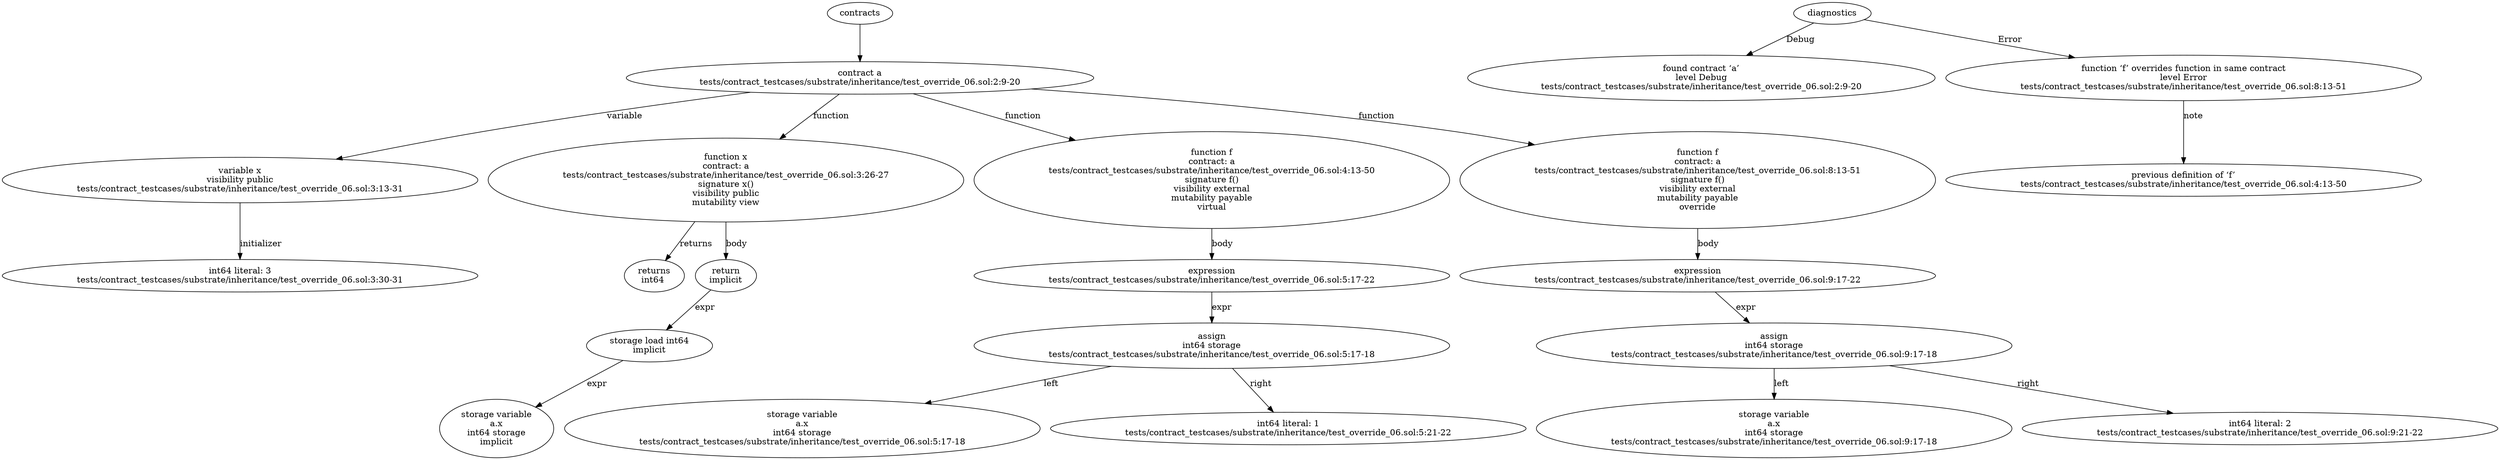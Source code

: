strict digraph "tests/contract_testcases/substrate/inheritance/test_override_06.sol" {
	contract [label="contract a\ntests/contract_testcases/substrate/inheritance/test_override_06.sol:2:9-20"]
	var [label="variable x\nvisibility public\ntests/contract_testcases/substrate/inheritance/test_override_06.sol:3:13-31"]
	number_literal [label="int64 literal: 3\ntests/contract_testcases/substrate/inheritance/test_override_06.sol:3:30-31"]
	x [label="function x\ncontract: a\ntests/contract_testcases/substrate/inheritance/test_override_06.sol:3:26-27\nsignature x()\nvisibility public\nmutability view"]
	returns [label="returns\nint64 "]
	return [label="return\nimplicit"]
	storage_load [label="storage load int64\nimplicit"]
	storage_var [label="storage variable\na.x\nint64 storage\nimplicit"]
	f [label="function f\ncontract: a\ntests/contract_testcases/substrate/inheritance/test_override_06.sol:4:13-50\nsignature f()\nvisibility external\nmutability payable\nvirtual"]
	expr [label="expression\ntests/contract_testcases/substrate/inheritance/test_override_06.sol:5:17-22"]
	assign [label="assign\nint64 storage\ntests/contract_testcases/substrate/inheritance/test_override_06.sol:5:17-18"]
	storage_var_12 [label="storage variable\na.x\nint64 storage\ntests/contract_testcases/substrate/inheritance/test_override_06.sol:5:17-18"]
	number_literal_13 [label="int64 literal: 1\ntests/contract_testcases/substrate/inheritance/test_override_06.sol:5:21-22"]
	f_14 [label="function f\ncontract: a\ntests/contract_testcases/substrate/inheritance/test_override_06.sol:8:13-51\nsignature f()\nvisibility external\nmutability payable\noverride"]
	expr_15 [label="expression\ntests/contract_testcases/substrate/inheritance/test_override_06.sol:9:17-22"]
	assign_16 [label="assign\nint64 storage\ntests/contract_testcases/substrate/inheritance/test_override_06.sol:9:17-18"]
	storage_var_17 [label="storage variable\na.x\nint64 storage\ntests/contract_testcases/substrate/inheritance/test_override_06.sol:9:17-18"]
	number_literal_18 [label="int64 literal: 2\ntests/contract_testcases/substrate/inheritance/test_override_06.sol:9:21-22"]
	diagnostic [label="found contract ‘a’\nlevel Debug\ntests/contract_testcases/substrate/inheritance/test_override_06.sol:2:9-20"]
	diagnostic_21 [label="function ‘f’ overrides function in same contract\nlevel Error\ntests/contract_testcases/substrate/inheritance/test_override_06.sol:8:13-51"]
	note [label="previous definition of ‘f’\ntests/contract_testcases/substrate/inheritance/test_override_06.sol:4:13-50"]
	contracts -> contract
	contract -> var [label="variable"]
	var -> number_literal [label="initializer"]
	contract -> x [label="function"]
	x -> returns [label="returns"]
	x -> return [label="body"]
	return -> storage_load [label="expr"]
	storage_load -> storage_var [label="expr"]
	contract -> f [label="function"]
	f -> expr [label="body"]
	expr -> assign [label="expr"]
	assign -> storage_var_12 [label="left"]
	assign -> number_literal_13 [label="right"]
	contract -> f_14 [label="function"]
	f_14 -> expr_15 [label="body"]
	expr_15 -> assign_16 [label="expr"]
	assign_16 -> storage_var_17 [label="left"]
	assign_16 -> number_literal_18 [label="right"]
	diagnostics -> diagnostic [label="Debug"]
	diagnostics -> diagnostic_21 [label="Error"]
	diagnostic_21 -> note [label="note"]
}
